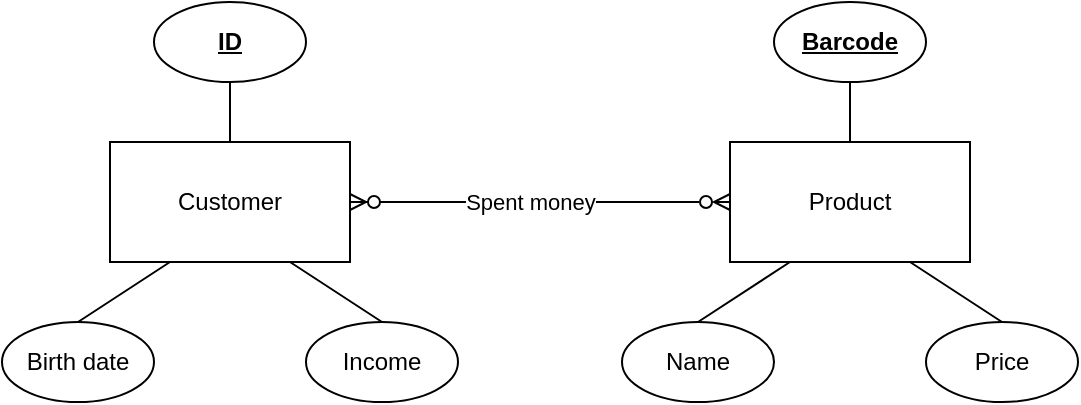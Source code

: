 <mxfile version="15.4.0" type="device"><diagram id="KRlHSRIdtYtytP5SaeN1" name="Page-1"><mxGraphModel dx="825" dy="446" grid="1" gridSize="10" guides="1" tooltips="1" connect="1" arrows="1" fold="1" page="1" pageScale="1" pageWidth="827" pageHeight="1169" math="0" shadow="0"><root><mxCell id="0"/><mxCell id="1" parent="0"/><mxCell id="JY2y-SxCDTxIVhPAFQBQ-3" style="edgeStyle=orthogonalEdgeStyle;rounded=0;orthogonalLoop=1;jettySize=auto;html=1;exitX=1;exitY=0.5;exitDx=0;exitDy=0;entryX=0;entryY=0.5;entryDx=0;entryDy=0;startArrow=ERzeroToMany;startFill=1;endArrow=ERzeroToMany;endFill=0;" edge="1" parent="1" source="JY2y-SxCDTxIVhPAFQBQ-1" target="JY2y-SxCDTxIVhPAFQBQ-4"><mxGeometry relative="1" as="geometry"><mxPoint x="439" y="470" as="targetPoint"/></mxGeometry></mxCell><mxCell id="JY2y-SxCDTxIVhPAFQBQ-6" value="Spent money" style="edgeLabel;html=1;align=center;verticalAlign=middle;resizable=0;points=[];" vertex="1" connectable="0" parent="JY2y-SxCDTxIVhPAFQBQ-3"><mxGeometry x="-0.12" relative="1" as="geometry"><mxPoint x="6" as="offset"/></mxGeometry></mxCell><mxCell id="JY2y-SxCDTxIVhPAFQBQ-1" value="Customer" style="rounded=0;whiteSpace=wrap;html=1;" vertex="1" parent="1"><mxGeometry x="199" y="440" width="120" height="60" as="geometry"/></mxCell><mxCell id="JY2y-SxCDTxIVhPAFQBQ-14" style="edgeStyle=orthogonalEdgeStyle;rounded=0;orthogonalLoop=1;jettySize=auto;html=1;entryX=0.5;entryY=1;entryDx=0;entryDy=0;startArrow=none;startFill=0;endArrow=none;endFill=0;" edge="1" parent="1" source="JY2y-SxCDTxIVhPAFQBQ-4" target="JY2y-SxCDTxIVhPAFQBQ-13"><mxGeometry relative="1" as="geometry"/></mxCell><mxCell id="JY2y-SxCDTxIVhPAFQBQ-4" value="Product" style="rounded=0;whiteSpace=wrap;html=1;" vertex="1" parent="1"><mxGeometry x="509" y="440" width="120" height="60" as="geometry"/></mxCell><mxCell id="JY2y-SxCDTxIVhPAFQBQ-13" value="&lt;b&gt;&lt;u&gt;Barcode&lt;/u&gt;&lt;/b&gt;" style="ellipse;whiteSpace=wrap;html=1;" vertex="1" parent="1"><mxGeometry x="531" y="370" width="76" height="40" as="geometry"/></mxCell><mxCell id="JY2y-SxCDTxIVhPAFQBQ-15" value="Name" style="ellipse;whiteSpace=wrap;html=1;" vertex="1" parent="1"><mxGeometry x="455" y="530" width="76" height="40" as="geometry"/></mxCell><mxCell id="JY2y-SxCDTxIVhPAFQBQ-16" value="Price" style="ellipse;whiteSpace=wrap;html=1;" vertex="1" parent="1"><mxGeometry x="607" y="530" width="76" height="40" as="geometry"/></mxCell><mxCell id="JY2y-SxCDTxIVhPAFQBQ-19" style="edgeStyle=orthogonalEdgeStyle;rounded=0;orthogonalLoop=1;jettySize=auto;html=1;entryX=0.5;entryY=1;entryDx=0;entryDy=0;startArrow=none;startFill=0;endArrow=none;endFill=0;exitX=0.5;exitY=0;exitDx=0;exitDy=0;" edge="1" parent="1" target="JY2y-SxCDTxIVhPAFQBQ-20" source="JY2y-SxCDTxIVhPAFQBQ-1"><mxGeometry relative="1" as="geometry"><mxPoint x="259" y="440" as="sourcePoint"/></mxGeometry></mxCell><mxCell id="JY2y-SxCDTxIVhPAFQBQ-20" value="&lt;b&gt;&lt;u&gt;ID&lt;/u&gt;&lt;/b&gt;" style="ellipse;whiteSpace=wrap;html=1;" vertex="1" parent="1"><mxGeometry x="221" y="370" width="76" height="40" as="geometry"/></mxCell><mxCell id="JY2y-SxCDTxIVhPAFQBQ-24" style="rounded=0;orthogonalLoop=1;jettySize=auto;html=1;entryX=0.25;entryY=1;entryDx=0;entryDy=0;startArrow=none;startFill=0;endArrow=none;endFill=0;exitX=0.5;exitY=0;exitDx=0;exitDy=0;" edge="1" parent="1" source="JY2y-SxCDTxIVhPAFQBQ-15" target="JY2y-SxCDTxIVhPAFQBQ-4"><mxGeometry relative="1" as="geometry"><mxPoint x="540" y="540" as="sourcePoint"/><mxPoint x="560" y="520" as="targetPoint"/></mxGeometry></mxCell><mxCell id="JY2y-SxCDTxIVhPAFQBQ-26" style="rounded=0;orthogonalLoop=1;jettySize=auto;html=1;entryX=0.75;entryY=1;entryDx=0;entryDy=0;startArrow=none;startFill=0;endArrow=none;endFill=0;exitX=0.5;exitY=0;exitDx=0;exitDy=0;" edge="1" parent="1" source="JY2y-SxCDTxIVhPAFQBQ-16" target="JY2y-SxCDTxIVhPAFQBQ-4"><mxGeometry relative="1" as="geometry"><mxPoint x="503" y="540" as="sourcePoint"/><mxPoint x="549" y="510" as="targetPoint"/></mxGeometry></mxCell><mxCell id="JY2y-SxCDTxIVhPAFQBQ-27" value="Birth date" style="ellipse;whiteSpace=wrap;html=1;" vertex="1" parent="1"><mxGeometry x="145" y="530" width="76" height="40" as="geometry"/></mxCell><mxCell id="JY2y-SxCDTxIVhPAFQBQ-28" value="Income" style="ellipse;whiteSpace=wrap;html=1;" vertex="1" parent="1"><mxGeometry x="297" y="530" width="76" height="40" as="geometry"/></mxCell><mxCell id="JY2y-SxCDTxIVhPAFQBQ-29" style="rounded=0;orthogonalLoop=1;jettySize=auto;html=1;entryX=0.25;entryY=1;entryDx=0;entryDy=0;startArrow=none;startFill=0;endArrow=none;endFill=0;exitX=0.5;exitY=0;exitDx=0;exitDy=0;" edge="1" parent="1" source="JY2y-SxCDTxIVhPAFQBQ-27" target="JY2y-SxCDTxIVhPAFQBQ-1"><mxGeometry relative="1" as="geometry"><mxPoint x="230" y="540" as="sourcePoint"/><mxPoint x="229" y="500" as="targetPoint"/></mxGeometry></mxCell><mxCell id="JY2y-SxCDTxIVhPAFQBQ-30" style="rounded=0;orthogonalLoop=1;jettySize=auto;html=1;startArrow=none;startFill=0;endArrow=none;endFill=0;exitX=0.5;exitY=0;exitDx=0;exitDy=0;" edge="1" parent="1" source="JY2y-SxCDTxIVhPAFQBQ-28"><mxGeometry relative="1" as="geometry"><mxPoint x="193" y="540" as="sourcePoint"/><mxPoint x="289" y="500" as="targetPoint"/></mxGeometry></mxCell></root></mxGraphModel></diagram></mxfile>
